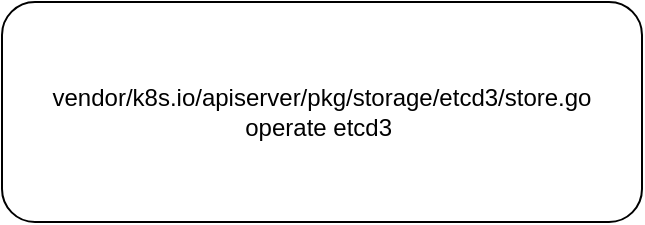 <mxfile version="13.4.9" type="github"><diagram id="zxIAbOR2nh3yj-EtN27Y" name="Page-1"><mxGraphModel dx="1209" dy="594" grid="1" gridSize="10" guides="1" tooltips="1" connect="1" arrows="1" fold="1" page="1" pageScale="1" pageWidth="827" pageHeight="1169" math="0" shadow="0"><root><mxCell id="0"/><mxCell id="1" parent="0"/><mxCell id="MpTkasa3JxZNMqq6j2YO-1" value="vendor/k8s.io/apiserver/pkg/storage/etcd3/store.go&lt;br&gt;operate etcd3&amp;nbsp;" style="rounded=1;whiteSpace=wrap;html=1;" vertex="1" parent="1"><mxGeometry x="220" y="340" width="320" height="110" as="geometry"/></mxCell></root></mxGraphModel></diagram></mxfile>